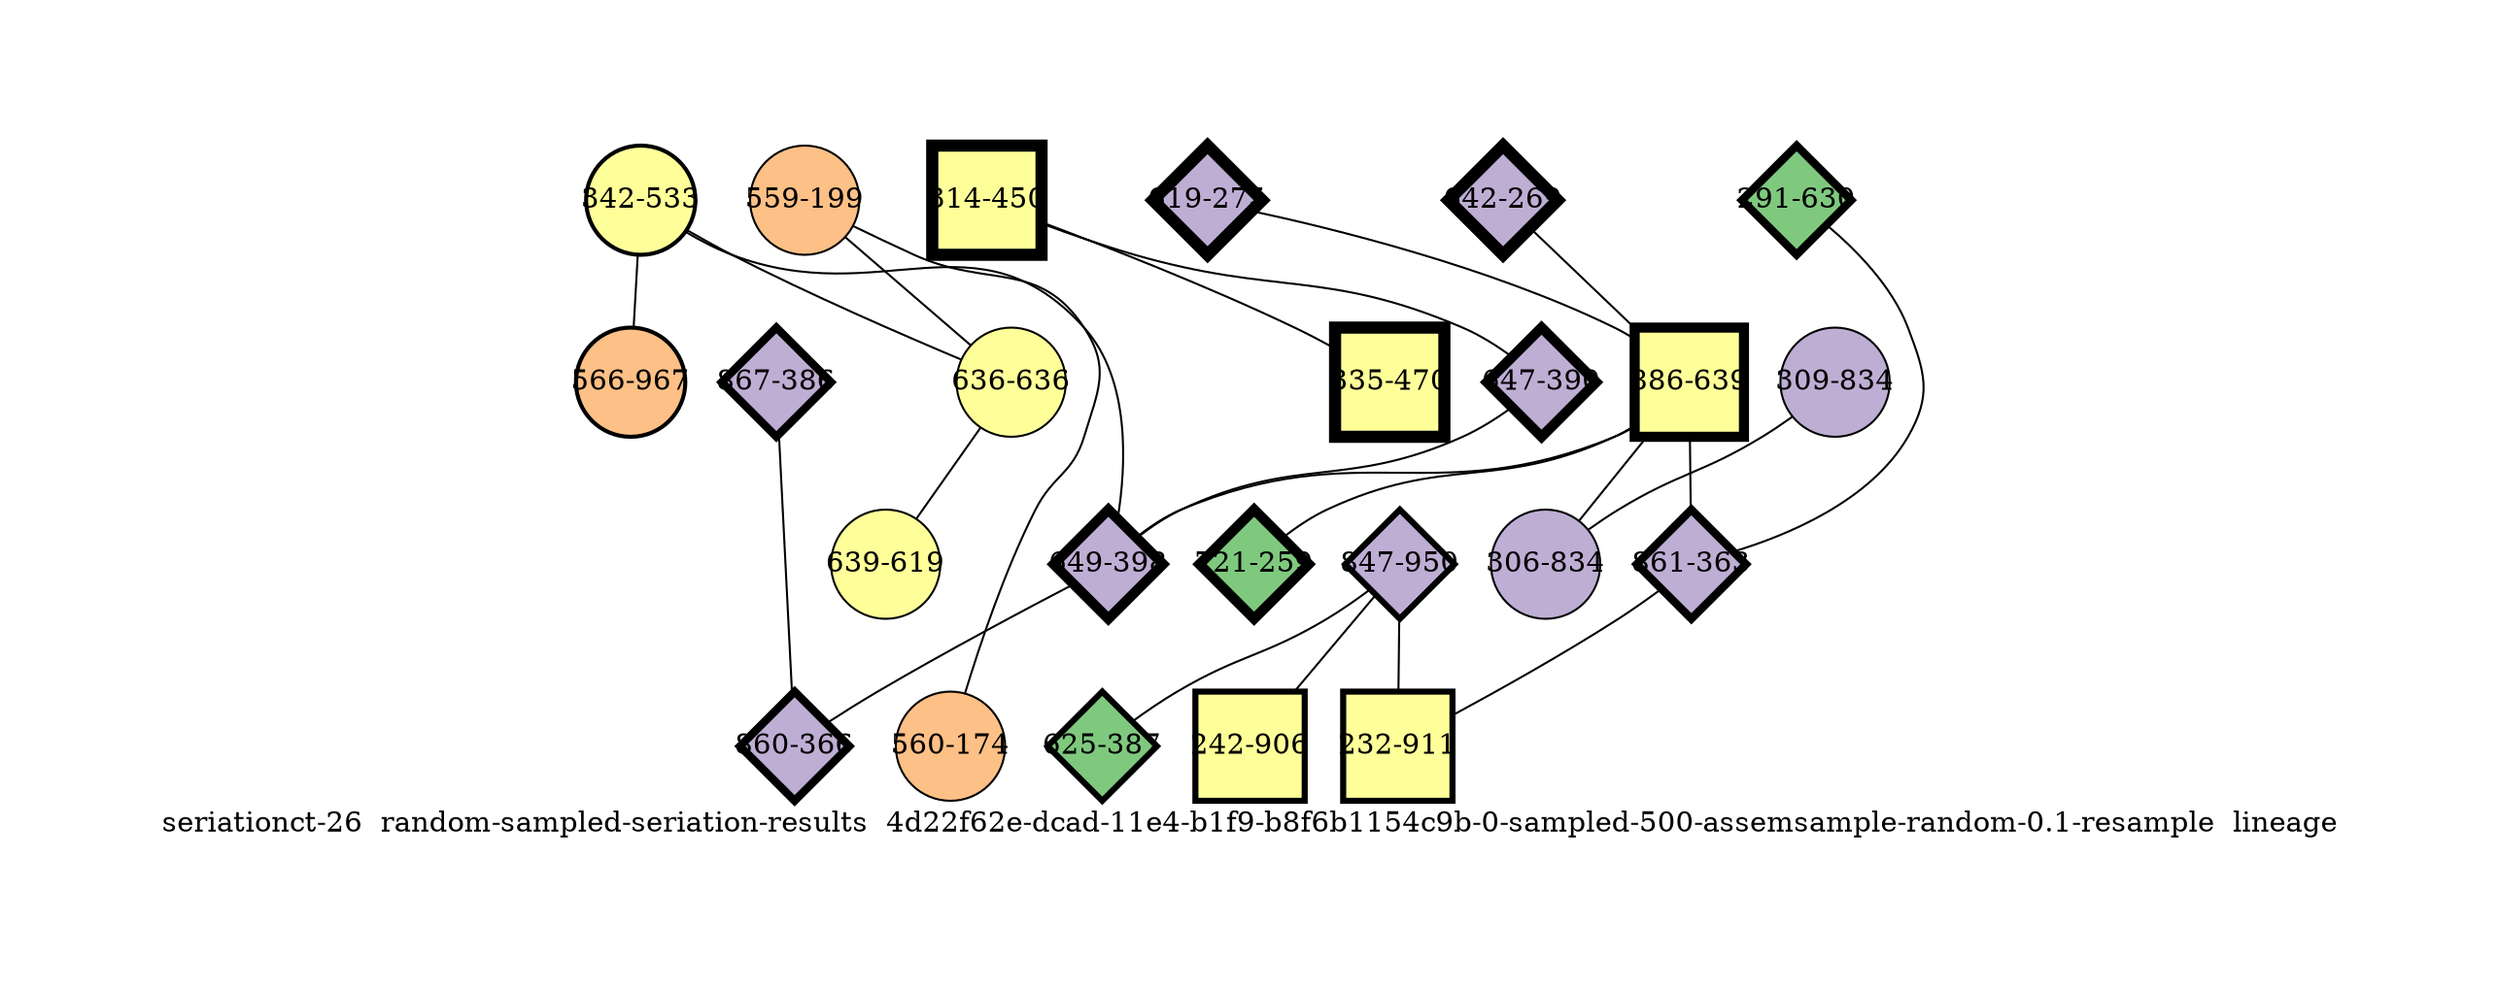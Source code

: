 strict graph "seriationct-26  random-sampled-seriation-results  4d22f62e-dcad-11e4-b1f9-b8f6b1154c9b-0-sampled-500-assemsample-random-0.1-resample  lineage" {
labelloc=b;
ratio=auto;
pad="1.0";
label="seriationct-26  random-sampled-seriation-results  4d22f62e-dcad-11e4-b1f9-b8f6b1154c9b-0-sampled-500-assemsample-random-0.1-resample  lineage";
node [width="0.75", style=filled, fixedsize=true, height="0.75", shape=circle, label=""];
0 [xCoordinate="275.0", appears_in_slice=6, yCoordinate="619.0", colorscheme=accent6, lineage_id=2, short_label="619-275", label="619-275", shape=diamond, cluster_id=1, fillcolor=2, size="500.0", id=0, penwidth="6.0"];
1 [xCoordinate="630.0", appears_in_slice=4, yCoordinate="291.0", colorscheme=accent6, lineage_id=2, short_label="291-630", label="291-630", shape=diamond, cluster_id=0, fillcolor=1, size="500.0", id=1, penwidth="4.0"];
2 [xCoordinate="450.0", appears_in_slice=6, yCoordinate="314.0", colorscheme=accent6, lineage_id=1, short_label="314-450", label="314-450", shape=square, cluster_id=3, fillcolor=4, size="500.0", id=2, penwidth="6.0"];
3 [xCoordinate="470.0", appears_in_slice=6, yCoordinate="335.0", colorscheme=accent6, lineage_id=1, short_label="335-470", label="335-470", shape=square, cluster_id=3, fillcolor=4, size="500.0", id=3, penwidth="6.0"];
4 [xCoordinate="269.0", appears_in_slice=6, yCoordinate="642.0", colorscheme=accent6, lineage_id=2, short_label="642-269", label="642-269", shape=diamond, cluster_id=1, fillcolor=2, size="500.0", id=4, penwidth="6.0"];
5 [xCoordinate="834.0", appears_in_slice=1, yCoordinate="309.0", colorscheme=accent6, lineage_id=0, short_label="309-834", label="309-834", shape=circle, cluster_id=1, fillcolor=2, size="500.0", id=5, penwidth="1.0"];
6 [xCoordinate="950.0", appears_in_slice=3, yCoordinate="847.0", colorscheme=accent6, lineage_id=2, short_label="847-950", label="847-950", shape=diamond, cluster_id=1, fillcolor=2, size="500.0", id=6, penwidth="3.0"];
7 [xCoordinate="533.0", appears_in_slice=2, yCoordinate="342.0", colorscheme=accent6, lineage_id=0, short_label="342-533", label="342-533", shape=circle, cluster_id=3, fillcolor=4, size="500.0", id=7, penwidth="2.0"];
8 [xCoordinate="639.0", appears_in_slice=5, yCoordinate="886.0", colorscheme=accent6, lineage_id=1, short_label="886-639", label="886-639", shape=square, cluster_id=3, fillcolor=4, size="500.0", id=8, penwidth="5.0"];
9 [xCoordinate="906.0", appears_in_slice=3, yCoordinate="242.0", colorscheme=accent6, lineage_id=1, short_label="242-906", label="242-906", shape=square, cluster_id=3, fillcolor=4, size="500.0", id=9, penwidth="3.0"];
10 [xCoordinate="199.0", appears_in_slice=1, yCoordinate="559.0", colorscheme=accent6, lineage_id=0, short_label="559-199", label="559-199", shape=circle, cluster_id=2, fillcolor=3, size="500.0", id=10, penwidth="1.0"];
11 [xCoordinate="390.0", appears_in_slice=5, yCoordinate="647.0", colorscheme=accent6, lineage_id=2, short_label="647-390", label="647-390", shape=diamond, cluster_id=1, fillcolor=2, size="500.0", id=11, penwidth="5.0"];
12 [xCoordinate="398.0", appears_in_slice=5, yCoordinate="649.0", colorscheme=accent6, lineage_id=2, short_label="649-398", label="649-398", shape=diamond, cluster_id=1, fillcolor=2, size="500.0", id=12, penwidth="5.0"];
13 [xCoordinate="386.0", appears_in_slice=4, yCoordinate="867.0", colorscheme=accent6, lineage_id=2, short_label="867-386", label="867-386", shape=diamond, cluster_id=1, fillcolor=2, size="500.0", id=13, penwidth="4.0"];
14 [xCoordinate="363.0", appears_in_slice=4, yCoordinate="861.0", colorscheme=accent6, lineage_id=2, short_label="861-363", label="861-363", shape=diamond, cluster_id=1, fillcolor=2, size="500.0", id=14, penwidth="4.0"];
15 [xCoordinate="636.0", appears_in_slice=1, yCoordinate="636.0", colorscheme=accent6, lineage_id=0, short_label="636-636", label="636-636", shape=circle, cluster_id=3, fillcolor=4, size="500.0", id=15, penwidth="1.0"];
16 [xCoordinate="366.0", appears_in_slice=4, yCoordinate="860.0", colorscheme=accent6, lineage_id=2, short_label="860-366", label="860-366", shape=diamond, cluster_id=1, fillcolor=2, size="500.0", id=16, penwidth="4.0"];
17 [xCoordinate="619.0", appears_in_slice=1, yCoordinate="639.0", colorscheme=accent6, lineage_id=0, short_label="639-619", label="639-619", shape=circle, cluster_id=3, fillcolor=4, size="500.0", id=17, penwidth="1.0"];
18 [xCoordinate="834.0", appears_in_slice=1, yCoordinate="306.0", colorscheme=accent6, lineage_id=0, short_label="306-834", label="306-834", shape=circle, cluster_id=1, fillcolor=2, size="500.0", id=18, penwidth="1.0"];
19 [xCoordinate="967.0", appears_in_slice=2, yCoordinate="566.0", colorscheme=accent6, lineage_id=0, short_label="566-967", label="566-967", shape=circle, cluster_id=2, fillcolor=3, size="500.0", id=19, penwidth="2.0"];
20 [xCoordinate="387.0", appears_in_slice=3, yCoordinate="625.0", colorscheme=accent6, lineage_id=2, short_label="625-387", label="625-387", shape=diamond, cluster_id=0, fillcolor=1, size="500.0", id=20, penwidth="3.0"];
21 [xCoordinate="911.0", appears_in_slice=3, yCoordinate="232.0", colorscheme=accent6, lineage_id=1, short_label="232-911", label="232-911", shape=square, cluster_id=3, fillcolor=4, size="500.0", id=21, penwidth="3.0"];
22 [xCoordinate="174.0", appears_in_slice=1, yCoordinate="560.0", colorscheme=accent6, lineage_id=0, short_label="560-174", label="560-174", shape=circle, cluster_id=2, fillcolor=3, size="500.0", id=22, penwidth="1.0"];
23 [xCoordinate="259.0", appears_in_slice=5, yCoordinate="721.0", colorscheme=accent6, lineage_id=2, short_label="721-259", label="721-259", shape=diamond, cluster_id=0, fillcolor=1, size="500.0", id=23, penwidth="5.0"];
0 -- 8  [inverseweight="1.46698863102", weight="0.681668541155"];
1 -- 14  [inverseweight="14.7441956155", weight="0.0678232998313"];
2 -- 3  [inverseweight="21.8426014165", weight="0.045782092569"];
2 -- 11  [inverseweight="2.19666185305", weight="0.455236202427"];
4 -- 8  [inverseweight="1.53169712936", weight="0.652870584419"];
5 -- 18  [inverseweight="23.7289498938", weight="0.0421426150114"];
6 -- 9  [inverseweight="23.1620527306", weight="0.0431740662898"];
6 -- 20  [inverseweight="14.7441956155", weight="0.0678232998313"];
6 -- 21  [inverseweight="16.932136537", weight="0.0590592922409"];
7 -- 19  [inverseweight="1.25061764498", weight="0.799604902436"];
7 -- 12  [inverseweight="1.75884149354", weight="0.568556065837"];
7 -- 15  [inverseweight="2.10340412735", weight="0.47541981448"];
8 -- 12  [inverseweight="8.42749828079", weight="0.118659175794"];
8 -- 14  [inverseweight="1.60762562743", weight="0.622035368769"];
8 -- 18  [inverseweight="1.3204245816", weight="0.757332159624"];
8 -- 23  [inverseweight="2.13663507689", weight="0.468025640323"];
10 -- 22  [inverseweight="11.7395476511", weight="0.0851821577562"];
10 -- 15  [inverseweight="1.55161325966", weight="0.644490496439"];
11 -- 12  [inverseweight="1.64947345665", weight="0.606254072151"];
12 -- 16  [inverseweight="2.50911207696", weight="0.398547362305"];
13 -- 16  [inverseweight="12.3016957826", weight="0.0812896057316"];
14 -- 21  [inverseweight="4.45647666913", weight="0.224392513244"];
15 -- 17  [inverseweight="17.811762497", weight="0.0561426753905"];
}
